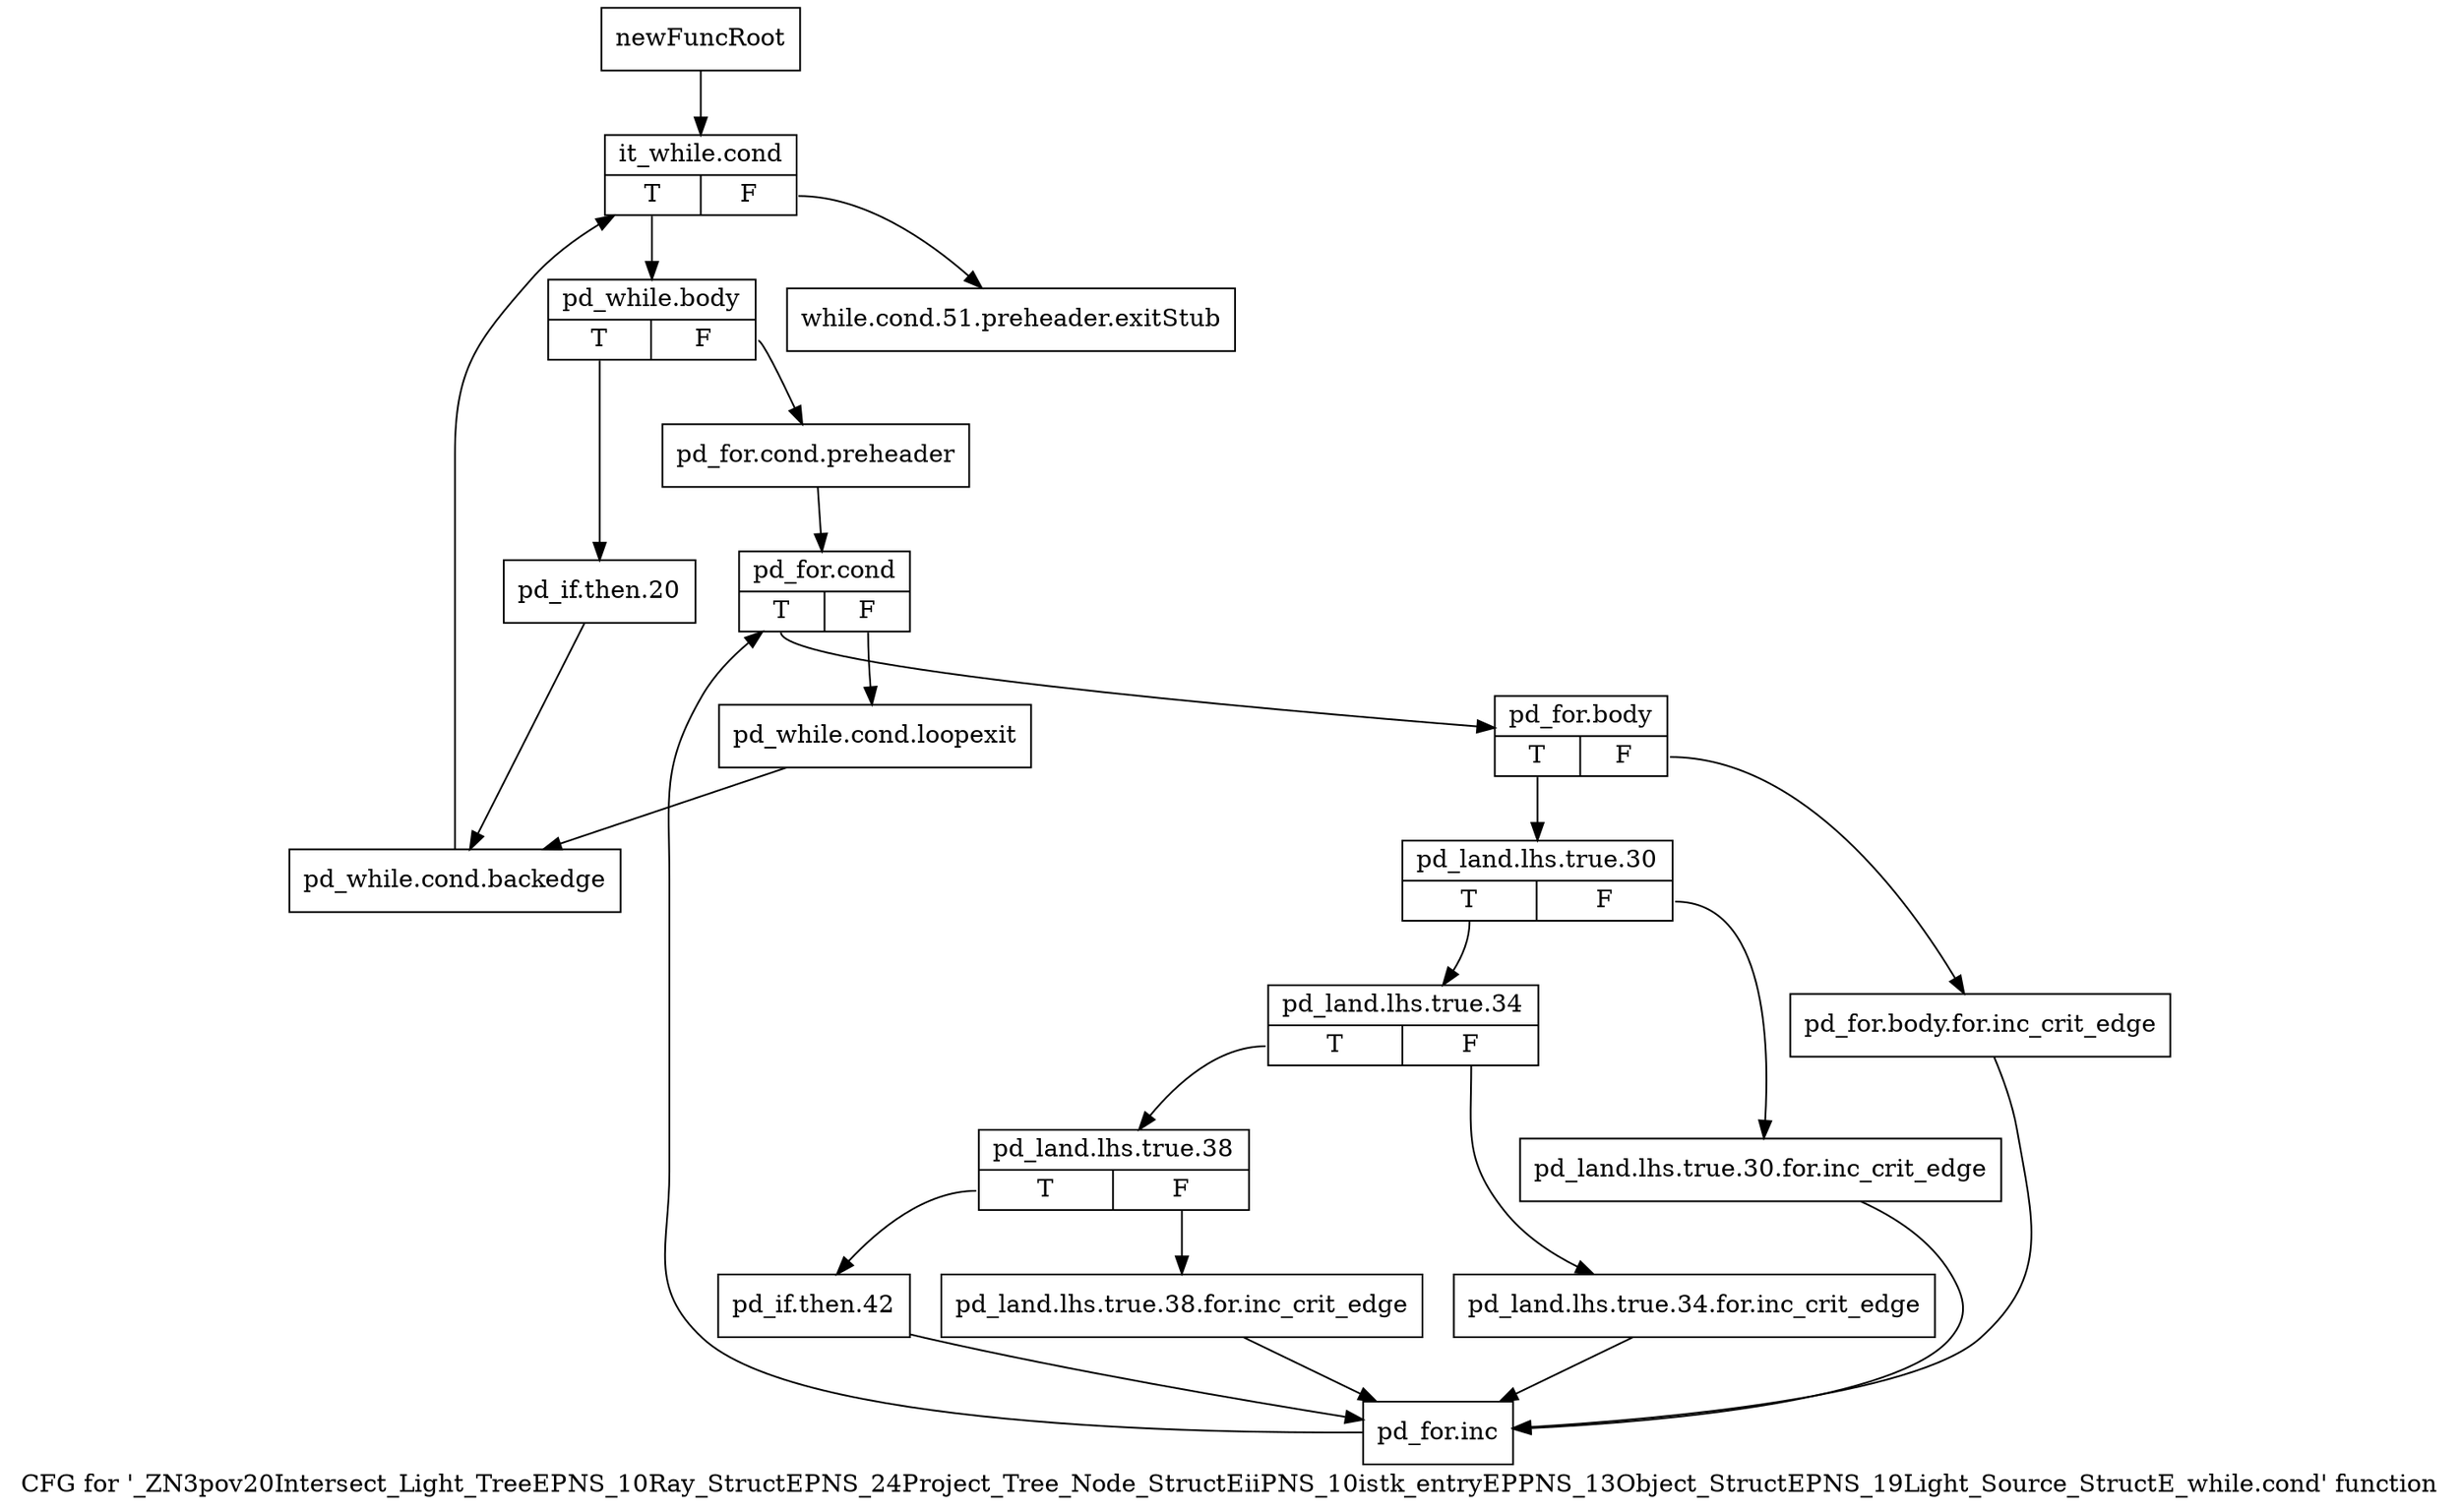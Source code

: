 digraph "CFG for '_ZN3pov20Intersect_Light_TreeEPNS_10Ray_StructEPNS_24Project_Tree_Node_StructEiiPNS_10istk_entryEPPNS_13Object_StructEPNS_19Light_Source_StructE_while.cond' function" {
	label="CFG for '_ZN3pov20Intersect_Light_TreeEPNS_10Ray_StructEPNS_24Project_Tree_Node_StructEiiPNS_10istk_entryEPPNS_13Object_StructEPNS_19Light_Source_StructE_while.cond' function";

	Node0x2556f20 [shape=record,label="{newFuncRoot}"];
	Node0x2556f20 -> Node0x2556fc0;
	Node0x2556f70 [shape=record,label="{while.cond.51.preheader.exitStub}"];
	Node0x2556fc0 [shape=record,label="{it_while.cond|{<s0>T|<s1>F}}"];
	Node0x2556fc0:s0 -> Node0x2557010;
	Node0x2556fc0:s1 -> Node0x2556f70;
	Node0x2557010 [shape=record,label="{pd_while.body|{<s0>T|<s1>F}}"];
	Node0x2557010:s0 -> Node0x2557470;
	Node0x2557010:s1 -> Node0x2557060;
	Node0x2557060 [shape=record,label="{pd_for.cond.preheader}"];
	Node0x2557060 -> Node0x25570b0;
	Node0x25570b0 [shape=record,label="{pd_for.cond|{<s0>T|<s1>F}}"];
	Node0x25570b0:s0 -> Node0x2557150;
	Node0x25570b0:s1 -> Node0x2557100;
	Node0x2557100 [shape=record,label="{pd_while.cond.loopexit}"];
	Node0x2557100 -> Node0x25574c0;
	Node0x2557150 [shape=record,label="{pd_for.body|{<s0>T|<s1>F}}"];
	Node0x2557150:s0 -> Node0x25571f0;
	Node0x2557150:s1 -> Node0x25571a0;
	Node0x25571a0 [shape=record,label="{pd_for.body.for.inc_crit_edge}"];
	Node0x25571a0 -> Node0x2557420;
	Node0x25571f0 [shape=record,label="{pd_land.lhs.true.30|{<s0>T|<s1>F}}"];
	Node0x25571f0:s0 -> Node0x2557290;
	Node0x25571f0:s1 -> Node0x2557240;
	Node0x2557240 [shape=record,label="{pd_land.lhs.true.30.for.inc_crit_edge}"];
	Node0x2557240 -> Node0x2557420;
	Node0x2557290 [shape=record,label="{pd_land.lhs.true.34|{<s0>T|<s1>F}}"];
	Node0x2557290:s0 -> Node0x2557330;
	Node0x2557290:s1 -> Node0x25572e0;
	Node0x25572e0 [shape=record,label="{pd_land.lhs.true.34.for.inc_crit_edge}"];
	Node0x25572e0 -> Node0x2557420;
	Node0x2557330 [shape=record,label="{pd_land.lhs.true.38|{<s0>T|<s1>F}}"];
	Node0x2557330:s0 -> Node0x25573d0;
	Node0x2557330:s1 -> Node0x2557380;
	Node0x2557380 [shape=record,label="{pd_land.lhs.true.38.for.inc_crit_edge}"];
	Node0x2557380 -> Node0x2557420;
	Node0x25573d0 [shape=record,label="{pd_if.then.42}"];
	Node0x25573d0 -> Node0x2557420;
	Node0x2557420 [shape=record,label="{pd_for.inc}"];
	Node0x2557420 -> Node0x25570b0;
	Node0x2557470 [shape=record,label="{pd_if.then.20}"];
	Node0x2557470 -> Node0x25574c0;
	Node0x25574c0 [shape=record,label="{pd_while.cond.backedge}"];
	Node0x25574c0 -> Node0x2556fc0;
}
